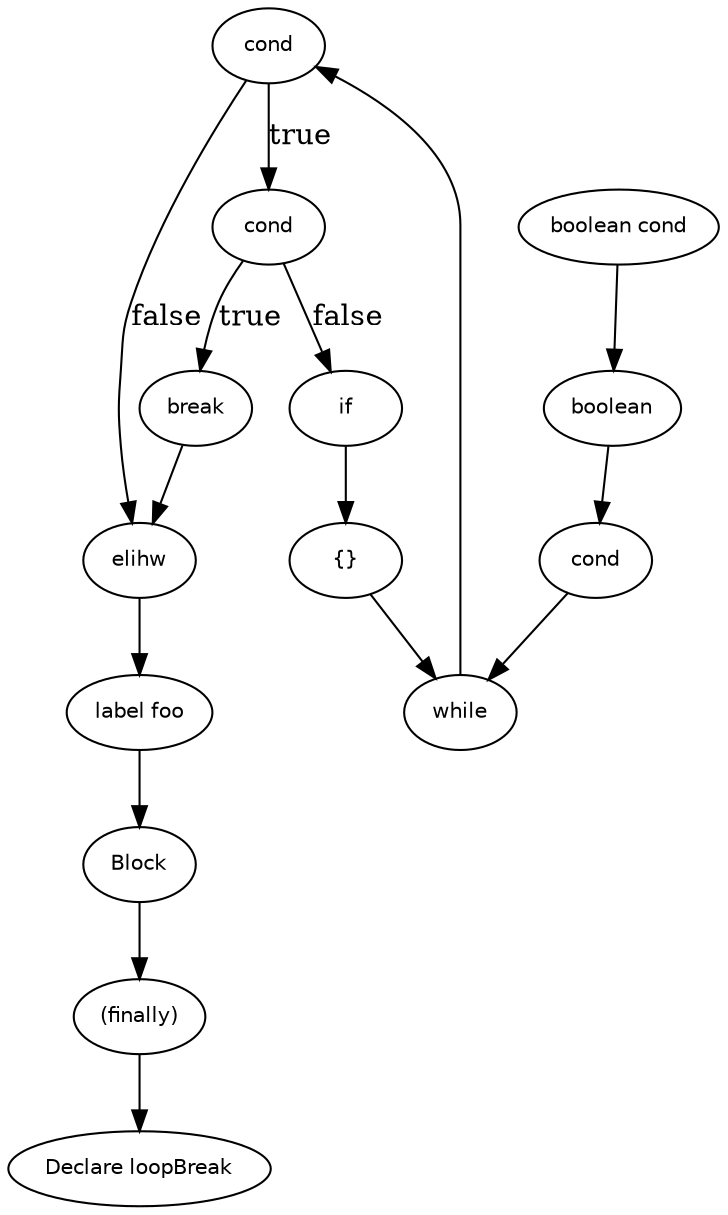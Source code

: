 digraph loopBreak {
  9 [
    label = cond,
    fontname = Helvetica,
    fontsize = 10
  ];
  8 [
    label = elihw,
    fontname = Helvetica,
    fontsize = 10
  ];
  7 [
    label = while,
    fontname = Helvetica,
    fontsize = 10
  ];
  15 [
    label = Block,
    fontname = Helvetica,
    fontsize = 10
  ];
  5 [
    label = "label foo",
    fontname = Helvetica,
    fontsize = 10
  ];
  13 [
    label = break,
    fontname = Helvetica,
    fontsize = 10
  ];
  4 [
    label = cond,
    fontname = Helvetica,
    fontsize = 10
  ];
  12 [
    label = cond,
    fontname = Helvetica,
    fontsize = 10
  ];
  3 [
    label = boolean,
    fontname = Helvetica,
    fontsize = 10
  ];
  11 [
    label = if,
    fontname = Helvetica,
    fontsize = 10
  ];
  2 [
    label = "boolean cond",
    fontname = Helvetica,
    fontsize = 10
  ];
  10 [
    label = "{}",
    fontname = Helvetica,
    fontsize = 10
  ];
  1 [
    label = "(finally)",
    fontname = Helvetica,
    fontsize = 10
  ];
  0 [
    label = "Declare loopBreak",
    fontname = Helvetica,
    fontsize = 10
  ];
  9 -> 12 [
    label = true
  ];
  3 -> 4 [
    label = ""
  ];
  1 -> 0 [
    label = ""
  ];
  12 -> 13 [
    label = true
  ];
  12 -> 11 [
    label = false
  ];
  8 -> 5 [
    label = ""
  ];
  15 -> 1 [
    label = ""
  ];
  9 -> 8 [
    label = false
  ];
  7 -> 9 [
    label = ""
  ];
  2 -> 3 [
    label = ""
  ];
  4 -> 7 [
    label = ""
  ];
  10 -> 7 [
    label = ""
  ];
  11 -> 10 [
    label = ""
  ];
  5 -> 15 [
    label = ""
  ];
  13 -> 8 [
    label = ""
  ];
}
